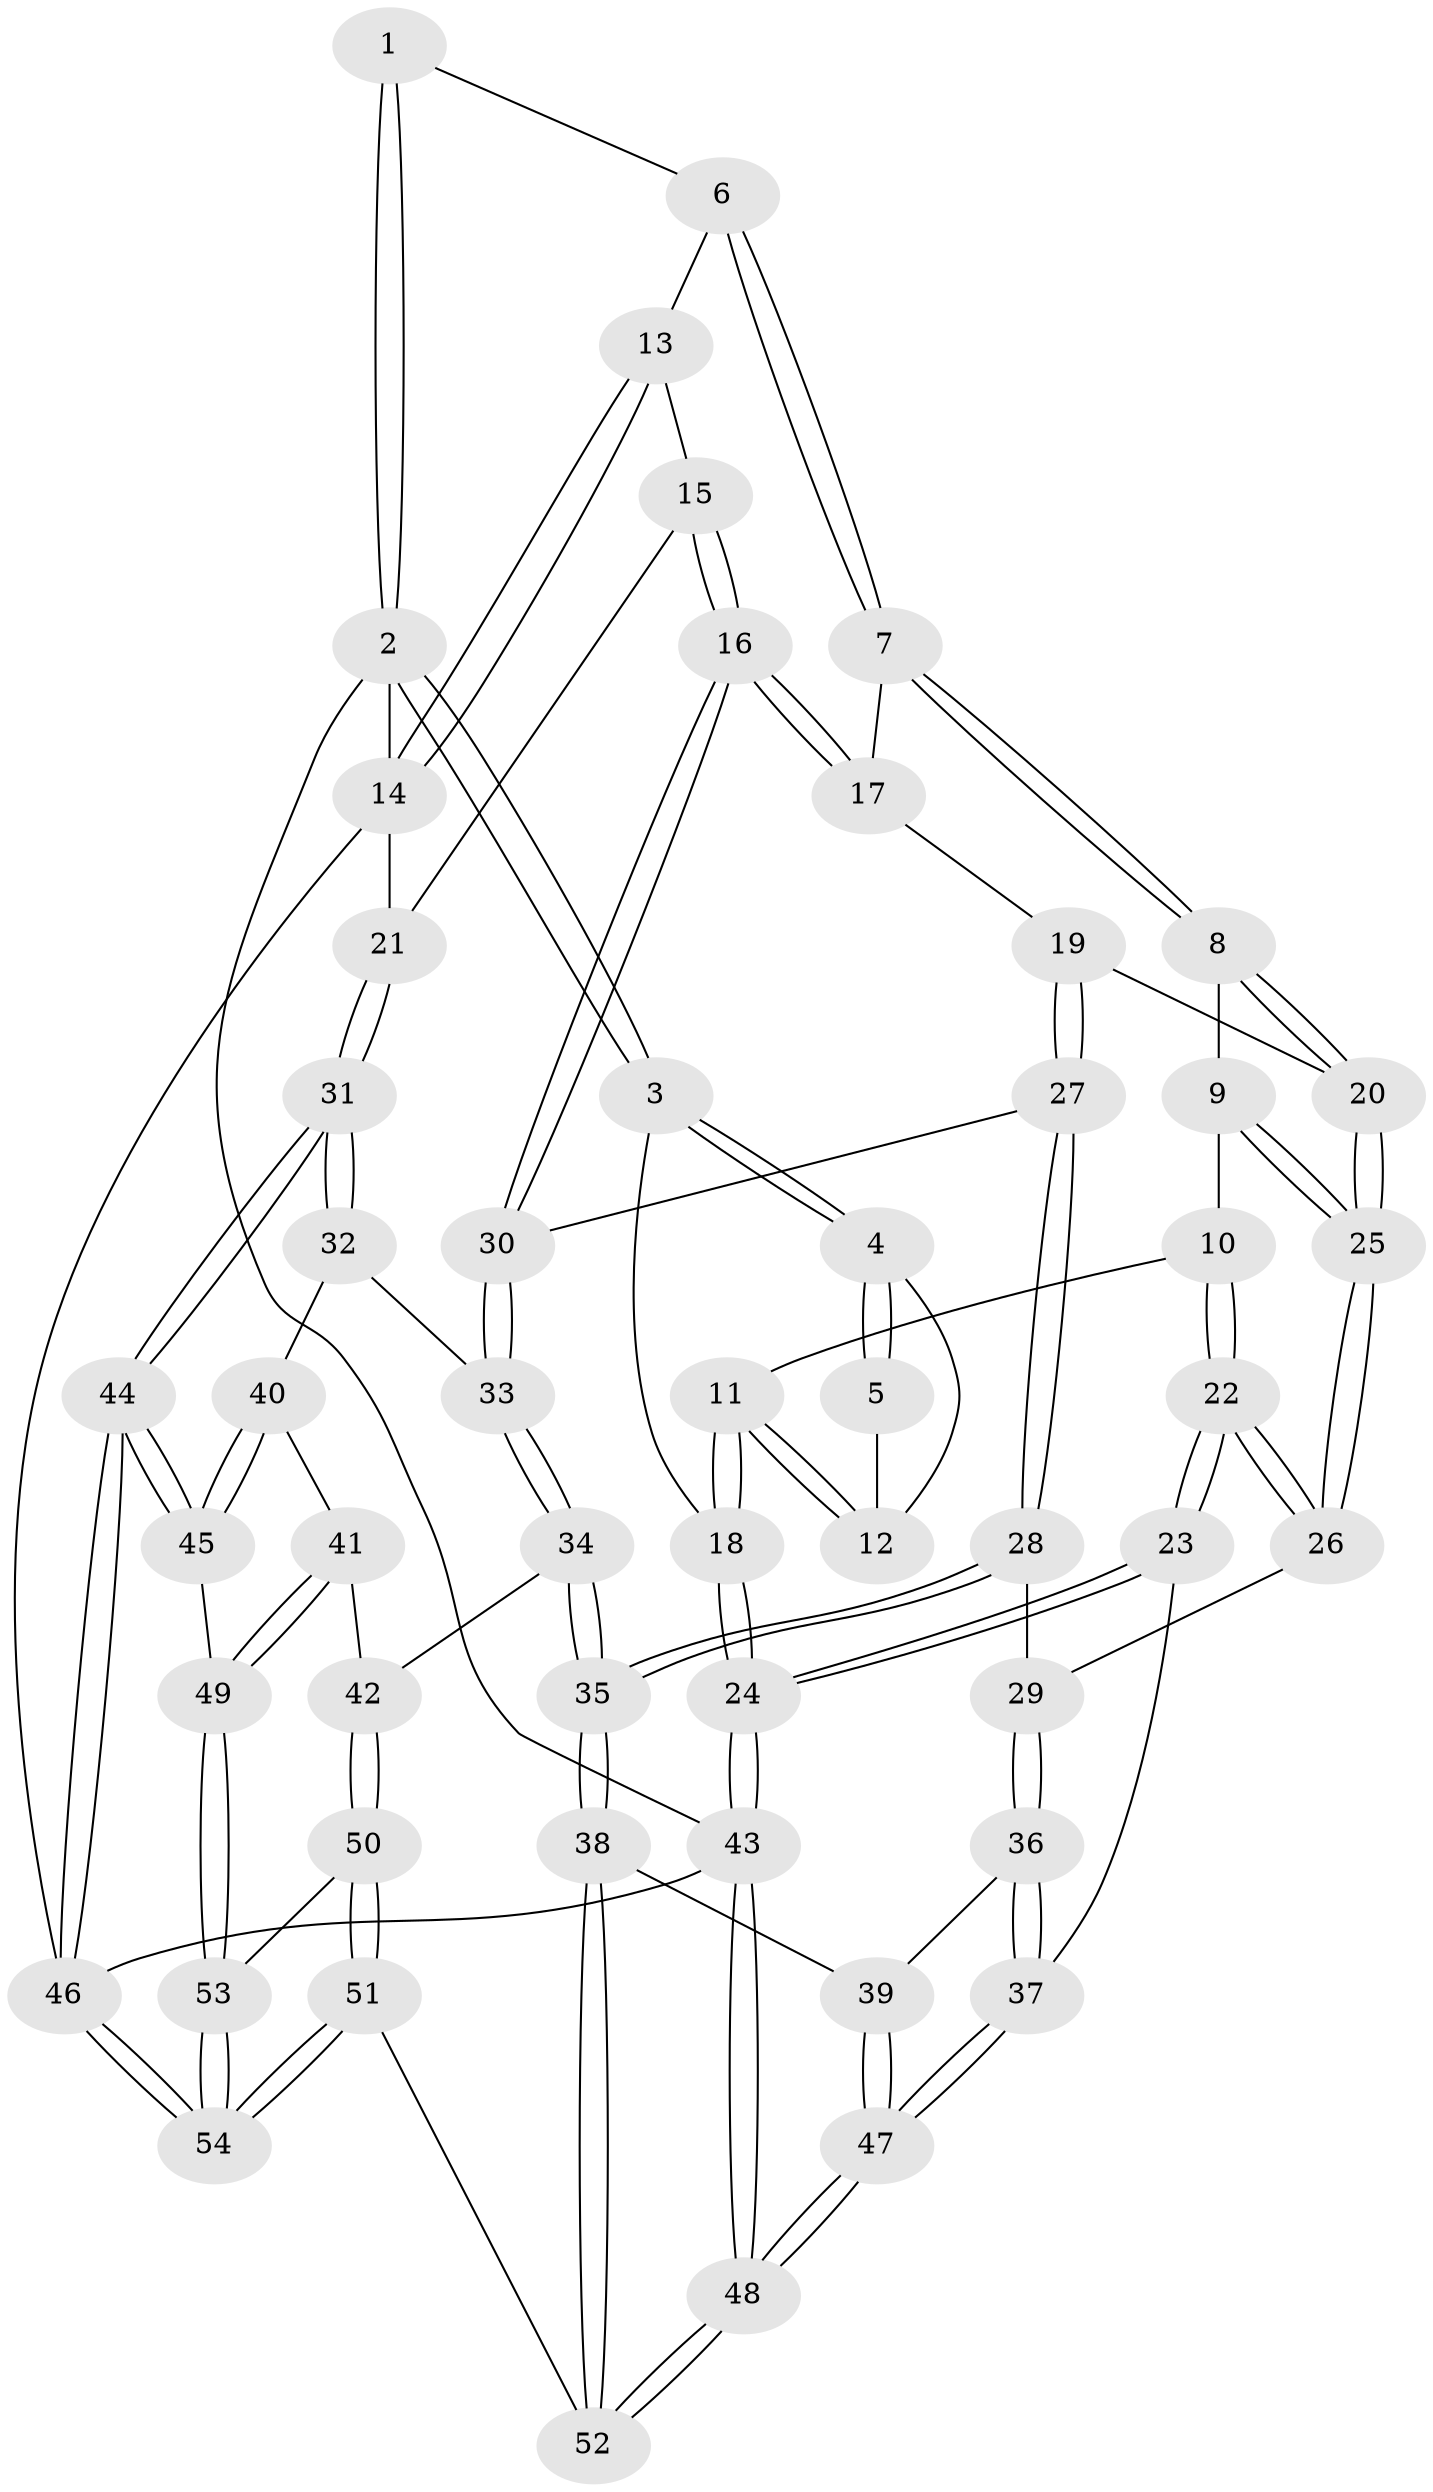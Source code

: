 // coarse degree distribution, {2: 0.15789473684210525, 4: 0.07894736842105263, 3: 0.631578947368421, 6: 0.02631578947368421, 5: 0.10526315789473684}
// Generated by graph-tools (version 1.1) at 2025/54/03/04/25 22:54:39]
// undirected, 54 vertices, 132 edges
graph export_dot {
  node [color=gray90,style=filled];
  1 [pos="+0.179845160891599+0"];
  2 [pos="+0+0"];
  3 [pos="+0+0.10813991053662252"];
  4 [pos="+0+0.16541532283874452"];
  5 [pos="+0.07027316246083455+0.14483765702784776"];
  6 [pos="+0.39274725757847034+0"];
  7 [pos="+0.39257870488757135+0.051474886922314625"];
  8 [pos="+0.3826734603404632+0.0713366162632838"];
  9 [pos="+0.254399995524068+0.2961010578653145"];
  10 [pos="+0.18414224359643064+0.31423825063344274"];
  11 [pos="+0.12576411872806434+0.3013143539110555"];
  12 [pos="+0.06907037746442124+0.22088979404195444"];
  13 [pos="+0.5677744516212215+0"];
  14 [pos="+1+0"];
  15 [pos="+0.8392575443500506+0.2412302792949803"];
  16 [pos="+0.7183094203973042+0.37853283537939775"];
  17 [pos="+0.48769476922954624+0.16009580636310333"];
  18 [pos="+0+0.4134168773584589"];
  19 [pos="+0.48602178202544294+0.42988626016704395"];
  20 [pos="+0.47403216393649045+0.42392567442607476"];
  21 [pos="+1+0.08427452024880867"];
  22 [pos="+0.07235865392643033+0.573476942032696"];
  23 [pos="+0.017716215652284758+0.6350155514183868"];
  24 [pos="+0+0.608783533758333"];
  25 [pos="+0.29621760997883007+0.37585146363637595"];
  26 [pos="+0.30136913610420935+0.49228390862379623"];
  27 [pos="+0.5577372865158492+0.485008650606133"];
  28 [pos="+0.5277078331231876+0.5264257832277179"];
  29 [pos="+0.34258300926572793+0.5656757744917894"];
  30 [pos="+0.7128420356354888+0.4209478798509923"];
  31 [pos="+1+0.5585917290481799"];
  32 [pos="+0.8200990122128912+0.5179013663930312"];
  33 [pos="+0.723790628729875+0.4362700658008349"];
  34 [pos="+0.6358559221419087+0.7675038042842327"];
  35 [pos="+0.5335131734839658+0.7884779137004531"];
  36 [pos="+0.3282395605267028+0.6186700837883272"];
  37 [pos="+0.11416702697609225+0.7114478425125459"];
  38 [pos="+0.5155564518382433+0.8038004761989938"];
  39 [pos="+0.381828529789359+0.6983953143292853"];
  40 [pos="+0.8152118100015386+0.6056746267156456"];
  41 [pos="+0.7491801381298244+0.7831479158629987"];
  42 [pos="+0.7374958424860996+0.7848996507977494"];
  43 [pos="+0+1"];
  44 [pos="+1+0.7316929296246445"];
  45 [pos="+0.9702098158336604+0.7853477783305788"];
  46 [pos="+1+1"];
  47 [pos="+0.17299602320894653+0.8458483191754502"];
  48 [pos="+0.24969182911710958+1"];
  49 [pos="+0.866350560883233+0.834900787988941"];
  50 [pos="+0.6876332344066+1"];
  51 [pos="+0.651089465652568+1"];
  52 [pos="+0.3950110929838979+1"];
  53 [pos="+0.864098294960446+0.8893704816897361"];
  54 [pos="+1+1"];
  1 -- 2;
  1 -- 2;
  1 -- 6;
  2 -- 3;
  2 -- 3;
  2 -- 14;
  2 -- 43;
  3 -- 4;
  3 -- 4;
  3 -- 18;
  4 -- 5;
  4 -- 5;
  4 -- 12;
  5 -- 12;
  6 -- 7;
  6 -- 7;
  6 -- 13;
  7 -- 8;
  7 -- 8;
  7 -- 17;
  8 -- 9;
  8 -- 20;
  8 -- 20;
  9 -- 10;
  9 -- 25;
  9 -- 25;
  10 -- 11;
  10 -- 22;
  10 -- 22;
  11 -- 12;
  11 -- 12;
  11 -- 18;
  11 -- 18;
  13 -- 14;
  13 -- 14;
  13 -- 15;
  14 -- 21;
  14 -- 46;
  15 -- 16;
  15 -- 16;
  15 -- 21;
  16 -- 17;
  16 -- 17;
  16 -- 30;
  16 -- 30;
  17 -- 19;
  18 -- 24;
  18 -- 24;
  19 -- 20;
  19 -- 27;
  19 -- 27;
  20 -- 25;
  20 -- 25;
  21 -- 31;
  21 -- 31;
  22 -- 23;
  22 -- 23;
  22 -- 26;
  22 -- 26;
  23 -- 24;
  23 -- 24;
  23 -- 37;
  24 -- 43;
  24 -- 43;
  25 -- 26;
  25 -- 26;
  26 -- 29;
  27 -- 28;
  27 -- 28;
  27 -- 30;
  28 -- 29;
  28 -- 35;
  28 -- 35;
  29 -- 36;
  29 -- 36;
  30 -- 33;
  30 -- 33;
  31 -- 32;
  31 -- 32;
  31 -- 44;
  31 -- 44;
  32 -- 33;
  32 -- 40;
  33 -- 34;
  33 -- 34;
  34 -- 35;
  34 -- 35;
  34 -- 42;
  35 -- 38;
  35 -- 38;
  36 -- 37;
  36 -- 37;
  36 -- 39;
  37 -- 47;
  37 -- 47;
  38 -- 39;
  38 -- 52;
  38 -- 52;
  39 -- 47;
  39 -- 47;
  40 -- 41;
  40 -- 45;
  40 -- 45;
  41 -- 42;
  41 -- 49;
  41 -- 49;
  42 -- 50;
  42 -- 50;
  43 -- 48;
  43 -- 48;
  43 -- 46;
  44 -- 45;
  44 -- 45;
  44 -- 46;
  44 -- 46;
  45 -- 49;
  46 -- 54;
  46 -- 54;
  47 -- 48;
  47 -- 48;
  48 -- 52;
  48 -- 52;
  49 -- 53;
  49 -- 53;
  50 -- 51;
  50 -- 51;
  50 -- 53;
  51 -- 52;
  51 -- 54;
  51 -- 54;
  53 -- 54;
  53 -- 54;
}
